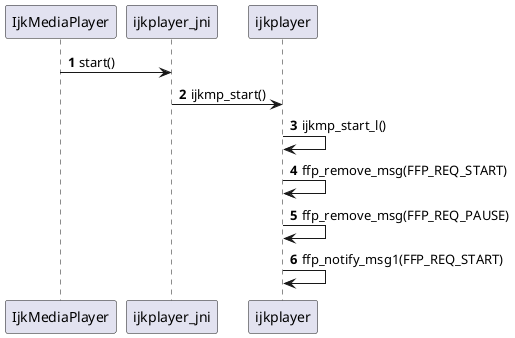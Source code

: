 @startuml
autonumber

IjkMediaPlayer -> ijkplayer_jni:start()

ijkplayer_jni -> ijkplayer:ijkmp_start()

ijkplayer -> ijkplayer:ijkmp_start_l()

ijkplayer -> ijkplayer:ffp_remove_msg(FFP_REQ_START)

ijkplayer -> ijkplayer:ffp_remove_msg(FFP_REQ_PAUSE)

ijkplayer -> ijkplayer:ffp_notify_msg1(FFP_REQ_START)

@enduml